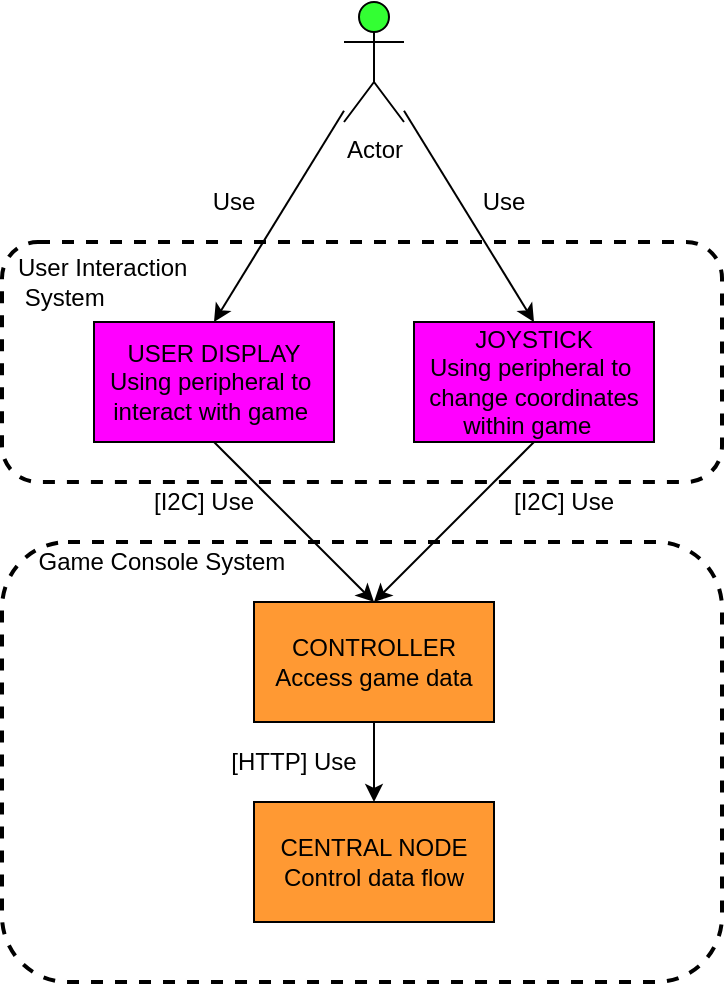 <mxfile version="13.8.6" type="device"><diagram id="hCwfo9XJ3iwfSBe0ocA9" name="Page-1"><mxGraphModel dx="1422" dy="794" grid="1" gridSize="10" guides="1" tooltips="1" connect="1" arrows="1" fold="1" page="1" pageScale="1" pageWidth="827" pageHeight="1169" math="0" shadow="0"><root><mxCell id="0"/><mxCell id="1" parent="0"/><mxCell id="XmHWCqtdXuW_pXwyLOvM-46" value="" style="rounded=1;whiteSpace=wrap;html=1;fillColor=none;dashed=1;strokeWidth=2;" vertex="1" parent="1"><mxGeometry x="234" y="180" width="360" height="120" as="geometry"/></mxCell><mxCell id="XmHWCqtdXuW_pXwyLOvM-48" value="" style="rounded=1;whiteSpace=wrap;html=1;fillColor=none;dashed=1;strokeWidth=2;" vertex="1" parent="1"><mxGeometry x="234" y="330" width="360" height="220" as="geometry"/></mxCell><mxCell id="XmHWCqtdXuW_pXwyLOvM-54" style="edgeStyle=none;rounded=0;orthogonalLoop=1;jettySize=auto;html=1;exitX=0.5;exitY=1;exitDx=0;exitDy=0;entryX=0.5;entryY=0;entryDx=0;entryDy=0;startArrow=none;startFill=0;endArrow=classic;endFill=1;" edge="1" parent="1" source="XmHWCqtdXuW_pXwyLOvM-2" target="XmHWCqtdXuW_pXwyLOvM-14"><mxGeometry relative="1" as="geometry"/></mxCell><mxCell id="XmHWCqtdXuW_pXwyLOvM-2" value="CONTROLLER&lt;br&gt;Access game data" style="rounded=0;whiteSpace=wrap;html=1;fillColor=#FF9933;" vertex="1" parent="1"><mxGeometry x="360" y="360" width="120" height="60" as="geometry"/></mxCell><mxCell id="XmHWCqtdXuW_pXwyLOvM-59" style="edgeStyle=none;rounded=0;orthogonalLoop=1;jettySize=auto;html=1;exitX=0.5;exitY=1;exitDx=0;exitDy=0;entryX=0.5;entryY=0;entryDx=0;entryDy=0;startArrow=none;startFill=0;endArrow=classic;endFill=1;" edge="1" parent="1" source="XmHWCqtdXuW_pXwyLOvM-11" target="XmHWCqtdXuW_pXwyLOvM-2"><mxGeometry relative="1" as="geometry"/></mxCell><mxCell id="XmHWCqtdXuW_pXwyLOvM-11" value="USER DISPLAY&lt;br&gt;Using peripheral to&amp;nbsp; interact with game&amp;nbsp;" style="rounded=0;whiteSpace=wrap;html=1;fillColor=#FF00FF;" vertex="1" parent="1"><mxGeometry x="280" y="220" width="120" height="60" as="geometry"/></mxCell><mxCell id="XmHWCqtdXuW_pXwyLOvM-14" value="CENTRAL NODE&lt;br&gt;Control data flow" style="rounded=0;whiteSpace=wrap;html=1;fillColor=#FF9933;" vertex="1" parent="1"><mxGeometry x="360" y="460" width="120" height="60" as="geometry"/></mxCell><mxCell id="XmHWCqtdXuW_pXwyLOvM-60" style="edgeStyle=none;rounded=0;orthogonalLoop=1;jettySize=auto;html=1;exitX=0.5;exitY=1;exitDx=0;exitDy=0;startArrow=none;startFill=0;endArrow=classic;endFill=1;" edge="1" parent="1" source="XmHWCqtdXuW_pXwyLOvM-24"><mxGeometry relative="1" as="geometry"><mxPoint x="420" y="360" as="targetPoint"/></mxGeometry></mxCell><mxCell id="XmHWCqtdXuW_pXwyLOvM-24" value="JOYSTICK&lt;br&gt;Using peripheral to&amp;nbsp; change coordinates within game&amp;nbsp;&amp;nbsp;" style="rounded=0;whiteSpace=wrap;html=1;fillColor=#FF00FF;" vertex="1" parent="1"><mxGeometry x="440" y="220" width="120" height="60" as="geometry"/></mxCell><mxCell id="XmHWCqtdXuW_pXwyLOvM-56" style="edgeStyle=none;rounded=0;orthogonalLoop=1;jettySize=auto;html=1;entryX=0.5;entryY=0;entryDx=0;entryDy=0;startArrow=none;startFill=0;endArrow=classic;endFill=1;" edge="1" parent="1" source="XmHWCqtdXuW_pXwyLOvM-41" target="XmHWCqtdXuW_pXwyLOvM-24"><mxGeometry relative="1" as="geometry"/></mxCell><mxCell id="XmHWCqtdXuW_pXwyLOvM-58" style="edgeStyle=none;rounded=0;orthogonalLoop=1;jettySize=auto;html=1;entryX=0.5;entryY=0;entryDx=0;entryDy=0;startArrow=none;startFill=0;endArrow=classic;endFill=1;" edge="1" parent="1" source="XmHWCqtdXuW_pXwyLOvM-41" target="XmHWCqtdXuW_pXwyLOvM-11"><mxGeometry relative="1" as="geometry"/></mxCell><mxCell id="XmHWCqtdXuW_pXwyLOvM-41" value="Actor" style="shape=umlActor;verticalLabelPosition=bottom;verticalAlign=top;html=1;outlineConnect=0;fillColor=#33FF33;" vertex="1" parent="1"><mxGeometry x="405" y="60" width="30" height="60" as="geometry"/></mxCell><mxCell id="XmHWCqtdXuW_pXwyLOvM-49" value="Game Console System" style="text;html=1;strokeColor=none;fillColor=none;align=center;verticalAlign=middle;whiteSpace=wrap;rounded=0;dashed=1;" vertex="1" parent="1"><mxGeometry x="234" y="330" width="160" height="20" as="geometry"/></mxCell><mxCell id="XmHWCqtdXuW_pXwyLOvM-47" value="User Interaction&lt;br&gt;&amp;nbsp;System" style="text;html=1;strokeColor=none;fillColor=none;align=left;verticalAlign=middle;whiteSpace=wrap;rounded=0;dashed=1;" vertex="1" parent="1"><mxGeometry x="240" y="190" width="160" height="20" as="geometry"/></mxCell><mxCell id="XmHWCqtdXuW_pXwyLOvM-61" value="[HTTP] Use" style="text;html=1;strokeColor=none;fillColor=none;align=center;verticalAlign=middle;whiteSpace=wrap;rounded=0;dashed=1;" vertex="1" parent="1"><mxGeometry x="325" y="430" width="110" height="20" as="geometry"/></mxCell><mxCell id="XmHWCqtdXuW_pXwyLOvM-62" value="[I2C] Use" style="text;html=1;strokeColor=none;fillColor=none;align=center;verticalAlign=middle;whiteSpace=wrap;rounded=0;dashed=1;" vertex="1" parent="1"><mxGeometry x="460" y="300" width="110" height="20" as="geometry"/></mxCell><mxCell id="XmHWCqtdXuW_pXwyLOvM-63" value="Use" style="text;html=1;strokeColor=none;fillColor=none;align=center;verticalAlign=middle;whiteSpace=wrap;rounded=0;dashed=1;" vertex="1" parent="1"><mxGeometry x="295" y="150" width="110" height="20" as="geometry"/></mxCell><mxCell id="XmHWCqtdXuW_pXwyLOvM-65" value="Use" style="text;html=1;strokeColor=none;fillColor=none;align=center;verticalAlign=middle;whiteSpace=wrap;rounded=0;dashed=1;" vertex="1" parent="1"><mxGeometry x="430" y="150" width="110" height="20" as="geometry"/></mxCell><mxCell id="XmHWCqtdXuW_pXwyLOvM-67" value="[I2C] Use" style="text;html=1;strokeColor=none;fillColor=none;align=center;verticalAlign=middle;whiteSpace=wrap;rounded=0;dashed=1;" vertex="1" parent="1"><mxGeometry x="280" y="300" width="110" height="20" as="geometry"/></mxCell></root></mxGraphModel></diagram></mxfile>